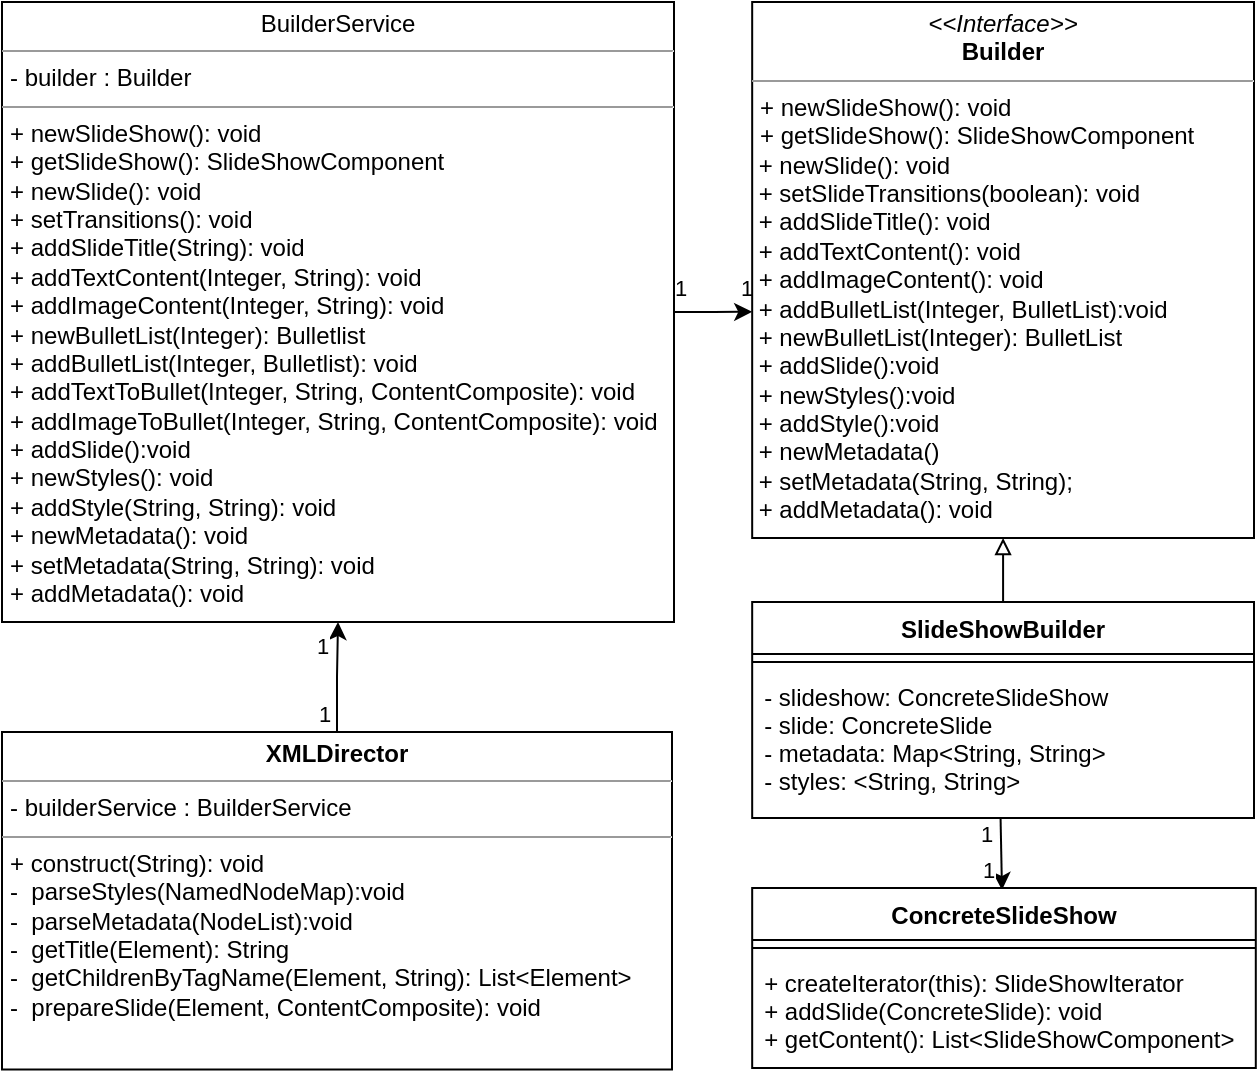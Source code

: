 <mxfile version="20.5.1" type="device"><diagram id="4BseR-UG30g4ZsqEjv51" name="Page-1"><mxGraphModel dx="1725" dy="849" grid="1" gridSize="10" guides="1" tooltips="1" connect="1" arrows="1" fold="1" page="1" pageScale="1" pageWidth="1654" pageHeight="2336" math="0" shadow="0"><root><mxCell id="0"/><mxCell id="1" parent="0"/><mxCell id="msPZg-iIy5u1eYDcZWjB-17" style="edgeStyle=orthogonalEdgeStyle;rounded=0;orthogonalLoop=1;jettySize=auto;html=1;entryX=0;entryY=0.578;entryDx=0;entryDy=0;entryPerimeter=0;" edge="1" parent="1" source="msPZg-iIy5u1eYDcZWjB-1" target="msPZg-iIy5u1eYDcZWjB-7"><mxGeometry relative="1" as="geometry"/></mxCell><mxCell id="msPZg-iIy5u1eYDcZWjB-20" value="1" style="edgeLabel;html=1;align=center;verticalAlign=middle;resizable=0;points=[];" vertex="1" connectable="0" parent="msPZg-iIy5u1eYDcZWjB-17"><mxGeometry x="-0.86" relative="1" as="geometry"><mxPoint y="-12" as="offset"/></mxGeometry></mxCell><mxCell id="msPZg-iIy5u1eYDcZWjB-21" value="1" style="edgeLabel;html=1;align=center;verticalAlign=middle;resizable=0;points=[];" vertex="1" connectable="0" parent="msPZg-iIy5u1eYDcZWjB-17"><mxGeometry x="0.423" relative="1" as="geometry"><mxPoint x="8" y="-12" as="offset"/></mxGeometry></mxCell><mxCell id="msPZg-iIy5u1eYDcZWjB-1" value="&lt;p style=&quot;margin:0px;margin-top:4px;text-align:center;&quot;&gt;BuilderService&lt;/p&gt;&lt;hr size=&quot;1&quot;&gt;&lt;p style=&quot;margin:0px;margin-left:4px;&quot;&gt;- builder : Builder&lt;/p&gt;&lt;hr size=&quot;1&quot;&gt;&lt;p style=&quot;margin:0px;margin-left:4px;&quot;&gt;&lt;span style=&quot;background-color: initial;&quot;&gt;+ newSlideShow(): void&lt;/span&gt;&lt;br&gt;&lt;/p&gt;&lt;p style=&quot;margin: 0px 0px 0px 4px;&quot;&gt;+ getSlideShow(): SlideShowComponent&lt;br&gt;&lt;/p&gt;&lt;p style=&quot;margin: 0px 0px 0px 4px;&quot;&gt;&lt;span style=&quot;background-color: initial;&quot;&gt;+ newSlide(): void&lt;/span&gt;&lt;/p&gt;&lt;p style=&quot;margin: 0px 0px 0px 4px;&quot;&gt;&lt;span style=&quot;background-color: initial;&quot;&gt;+ setTransitions(): void&lt;/span&gt;&lt;/p&gt;&lt;p style=&quot;margin: 0px 0px 0px 4px;&quot;&gt;&lt;span style=&quot;background-color: initial;&quot;&gt;+ addSlideTitle(String): void&lt;/span&gt;&lt;/p&gt;&lt;p style=&quot;margin: 0px 0px 0px 4px;&quot;&gt;&lt;span style=&quot;background-color: initial;&quot;&gt;+ addTextContent(Integer, String): void&lt;/span&gt;&lt;/p&gt;&lt;p style=&quot;margin: 0px 0px 0px 4px;&quot;&gt;+ addImageContent(Integer, String): void&lt;span style=&quot;background-color: initial;&quot;&gt;&lt;br&gt;&lt;/span&gt;&lt;/p&gt;&lt;p style=&quot;margin: 0px 0px 0px 4px;&quot;&gt;&lt;span style=&quot;background-color: initial;&quot;&gt;+ newBulletList(Integer): Bulletlist&lt;/span&gt;&lt;/p&gt;&lt;p style=&quot;margin: 0px 0px 0px 4px;&quot;&gt;&lt;span style=&quot;background-color: initial;&quot;&gt;+ addBulletList(Integer, Bulletlist): void&lt;/span&gt;&lt;/p&gt;&lt;p style=&quot;margin: 0px 0px 0px 4px;&quot;&gt;&lt;span style=&quot;background-color: initial;&quot;&gt;+ addTextToBullet(Integer, String, ContentComposite): void&lt;/span&gt;&lt;/p&gt;&lt;p style=&quot;margin: 0px 0px 0px 4px;&quot;&gt;&lt;span style=&quot;background-color: initial;&quot;&gt;+ addImageToBullet(Integer, String, ContentComposite): void&lt;/span&gt;&lt;/p&gt;&lt;p style=&quot;margin: 0px 0px 0px 4px;&quot;&gt;&lt;span style=&quot;background-color: initial;&quot;&gt;+ addSlide():void&lt;/span&gt;&lt;br&gt;&lt;/p&gt;&lt;p style=&quot;margin: 0px 0px 0px 4px;&quot;&gt;&lt;span style=&quot;background-color: initial;&quot;&gt;+ newStyles(): void&lt;/span&gt;&lt;/p&gt;&lt;p style=&quot;margin: 0px 0px 0px 4px;&quot;&gt;&lt;span style=&quot;background-color: initial;&quot;&gt;+ addStyle(String, String): void&lt;/span&gt;&lt;/p&gt;&lt;p style=&quot;margin: 0px 0px 0px 4px;&quot;&gt;&lt;span style=&quot;background-color: initial;&quot;&gt;+ newMetadata(): void&lt;/span&gt;&lt;/p&gt;&lt;p style=&quot;margin: 0px 0px 0px 4px;&quot;&gt;&lt;span style=&quot;background-color: initial;&quot;&gt;+ setMetadata(String, String): void&lt;/span&gt;&lt;/p&gt;&lt;p style=&quot;margin: 0px 0px 0px 4px;&quot;&gt;&lt;span style=&quot;background-color: initial;&quot;&gt;+ addMetadata(): void&lt;/span&gt;&lt;/p&gt;&lt;p style=&quot;margin: 0px 0px 0px 4px;&quot;&gt;&lt;br&gt;&lt;/p&gt;" style="verticalAlign=top;align=left;overflow=fill;fontSize=12;fontFamily=Helvetica;html=1;" vertex="1" parent="1"><mxGeometry x="400" y="197" width="336" height="310" as="geometry"/></mxCell><mxCell id="msPZg-iIy5u1eYDcZWjB-16" style="edgeStyle=orthogonalEdgeStyle;rounded=0;orthogonalLoop=1;jettySize=auto;html=1;entryX=0.5;entryY=1;entryDx=0;entryDy=0;" edge="1" parent="1" source="msPZg-iIy5u1eYDcZWjB-2" target="msPZg-iIy5u1eYDcZWjB-1"><mxGeometry relative="1" as="geometry"/></mxCell><mxCell id="msPZg-iIy5u1eYDcZWjB-18" value="1" style="edgeLabel;html=1;align=center;verticalAlign=middle;resizable=0;points=[];" vertex="1" connectable="0" parent="msPZg-iIy5u1eYDcZWjB-16"><mxGeometry x="-0.714" relative="1" as="geometry"><mxPoint x="-7" y="-1" as="offset"/></mxGeometry></mxCell><mxCell id="msPZg-iIy5u1eYDcZWjB-19" value="1" style="edgeLabel;html=1;align=center;verticalAlign=middle;resizable=0;points=[];" vertex="1" connectable="0" parent="msPZg-iIy5u1eYDcZWjB-16"><mxGeometry x="0.549" y="1" relative="1" as="geometry"><mxPoint x="-7" y="-1" as="offset"/></mxGeometry></mxCell><mxCell id="msPZg-iIy5u1eYDcZWjB-2" value="&lt;p style=&quot;margin:0px;margin-top:4px;text-align:center;&quot;&gt;&lt;b style=&quot;background-color: initial;&quot;&gt;XMLDirector&lt;/b&gt;&lt;br&gt;&lt;/p&gt;&lt;hr size=&quot;1&quot;&gt;&lt;p style=&quot;margin:0px;margin-left:4px;&quot;&gt;- builderService : BuilderService&lt;/p&gt;&lt;hr size=&quot;1&quot;&gt;&lt;p style=&quot;margin:0px;margin-left:4px;&quot;&gt;&lt;span style=&quot;background-color: initial;&quot;&gt;+ construct(String): void&lt;br&gt;&lt;/span&gt;&lt;/p&gt;&lt;p style=&quot;margin:0px;margin-left:4px;&quot;&gt;&lt;span style=&quot;background-color: initial;&quot;&gt;-&amp;nbsp; parseStyles(NamedNodeMap):void&lt;/span&gt;&lt;/p&gt;&lt;p style=&quot;margin:0px;margin-left:4px;&quot;&gt;&lt;span style=&quot;background-color: initial;&quot;&gt;-&amp;nbsp; parseMetadata(NodeList):void&lt;/span&gt;&lt;/p&gt;&lt;p style=&quot;margin:0px;margin-left:4px;&quot;&gt;&lt;span style=&quot;background-color: initial;&quot;&gt;-&amp;nbsp; getTitle(Element): String&lt;/span&gt;&lt;/p&gt;&lt;p style=&quot;margin:0px;margin-left:4px;&quot;&gt;-&amp;nbsp; getChildrenByTagName(Element, String): List&amp;lt;Element&amp;gt;&lt;/p&gt;&lt;p style=&quot;margin:0px;margin-left:4px;&quot;&gt;-&amp;nbsp; prepareSlide(Element, ContentComposite): void&lt;/p&gt;" style="verticalAlign=top;align=left;overflow=fill;fontSize=12;fontFamily=Helvetica;html=1;" vertex="1" parent="1"><mxGeometry x="400" y="562" width="335" height="168.75" as="geometry"/></mxCell><mxCell id="msPZg-iIy5u1eYDcZWjB-7" value="&lt;p style=&quot;margin:0px;margin-top:4px;text-align:center;&quot;&gt;&lt;i&gt;&amp;lt;&amp;lt;Interface&amp;gt;&amp;gt;&lt;/i&gt;&lt;br&gt;&lt;b&gt;Builder&lt;/b&gt;&lt;/p&gt;&lt;hr size=&quot;1&quot;&gt;&lt;p style=&quot;margin:0px;margin-left:4px;&quot;&gt;+ newSlideShow(): void&lt;/p&gt;&lt;p style=&quot;margin: 0px 0px 0px 4px;&quot;&gt;+ getSlideShow(): SlideShowComponent&lt;br&gt;&lt;/p&gt;&lt;div&gt;&amp;nbsp;+ newSlide(): void&lt;/div&gt;&lt;div&gt;&amp;nbsp;+ setSlideTransitions(boolean): void&lt;/div&gt;&lt;div&gt;&amp;nbsp;+ addSlideTitle(): void&lt;/div&gt;&lt;div&gt;&amp;nbsp;+ addTextContent(): void&lt;/div&gt;&lt;div&gt;&amp;nbsp;+ addImageContent(): void&lt;/div&gt;&lt;div&gt;&amp;nbsp;+ addBulletList(Integer, BulletList):void&lt;/div&gt;&lt;div&gt;&amp;nbsp;+ newBulletList(Integer): BulletList&lt;/div&gt;&lt;div&gt;&amp;nbsp;+ addSlide():void&lt;/div&gt;&lt;div&gt;&amp;nbsp;+ newStyles():void&lt;/div&gt;&lt;div&gt;&amp;nbsp;+ addStyle():void&lt;/div&gt;&lt;div&gt;&amp;nbsp;+ newMetadata()&lt;/div&gt;&lt;div&gt;&amp;nbsp;+ setMetadata(String, String);&lt;/div&gt;&lt;div&gt;&amp;nbsp;+ addMetadata(): void&lt;/div&gt;" style="verticalAlign=top;align=left;overflow=fill;fontSize=12;fontFamily=Helvetica;html=1;" vertex="1" parent="1"><mxGeometry x="775.09" y="197" width="250.91" height="268" as="geometry"/></mxCell><mxCell id="msPZg-iIy5u1eYDcZWjB-8" style="edgeStyle=orthogonalEdgeStyle;rounded=0;orthogonalLoop=1;jettySize=auto;html=1;entryX=0.5;entryY=1;entryDx=0;entryDy=0;endArrow=block;endFill=0;exitX=0.5;exitY=0;exitDx=0;exitDy=0;" edge="1" parent="1" source="msPZg-iIy5u1eYDcZWjB-9" target="msPZg-iIy5u1eYDcZWjB-7"><mxGeometry relative="1" as="geometry"><mxPoint x="948" y="510" as="sourcePoint"/><Array as="points"/></mxGeometry></mxCell><mxCell id="msPZg-iIy5u1eYDcZWjB-9" value="SlideShowBuilder" style="swimlane;fontStyle=1;align=center;verticalAlign=top;childLayout=stackLayout;horizontal=1;startSize=26;horizontalStack=0;resizeParent=1;resizeParentMax=0;resizeLast=0;collapsible=1;marginBottom=0;" vertex="1" parent="1"><mxGeometry x="775.09" y="497" width="250.91" height="108" as="geometry"/></mxCell><mxCell id="msPZg-iIy5u1eYDcZWjB-10" value="" style="line;strokeWidth=1;fillColor=none;align=left;verticalAlign=middle;spacingTop=-1;spacingLeft=3;spacingRight=3;rotatable=0;labelPosition=right;points=[];portConstraint=eastwest;strokeColor=inherit;" vertex="1" parent="msPZg-iIy5u1eYDcZWjB-9"><mxGeometry y="26" width="250.91" height="8" as="geometry"/></mxCell><mxCell id="msPZg-iIy5u1eYDcZWjB-11" value="- slideshow: ConcreteSlideShow&#10;- slide: ConcreteSlide&#10;- metadata: Map&lt;String, String&gt;&#10;- styles: &lt;String, String&gt;" style="text;strokeColor=none;fillColor=none;align=left;verticalAlign=top;spacingLeft=4;spacingRight=4;overflow=hidden;rotatable=0;points=[[0,0.5],[1,0.5]];portConstraint=eastwest;" vertex="1" parent="msPZg-iIy5u1eYDcZWjB-9"><mxGeometry y="34" width="250.91" height="74" as="geometry"/></mxCell><mxCell id="msPZg-iIy5u1eYDcZWjB-12" style="edgeStyle=orthogonalEdgeStyle;rounded=0;orthogonalLoop=1;jettySize=auto;html=1;endArrow=none;endFill=0;startArrow=classic;startFill=1;entryX=0.495;entryY=1.007;entryDx=0;entryDy=0;exitX=0.5;exitY=0;exitDx=0;exitDy=0;entryPerimeter=0;" edge="1" parent="1" target="msPZg-iIy5u1eYDcZWjB-11"><mxGeometry relative="1" as="geometry"><mxPoint x="899.995" y="641" as="sourcePoint"/><mxPoint x="1013" y="330" as="targetPoint"/><Array as="points"/></mxGeometry></mxCell><mxCell id="msPZg-iIy5u1eYDcZWjB-13" value="1" style="edgeLabel;html=1;align=center;verticalAlign=middle;resizable=0;points=[];" vertex="1" connectable="0" parent="msPZg-iIy5u1eYDcZWjB-12"><mxGeometry x="0.259" y="-1" relative="1" as="geometry"><mxPoint x="-9" y="-6" as="offset"/></mxGeometry></mxCell><mxCell id="msPZg-iIy5u1eYDcZWjB-14" value="1" style="edgeLabel;html=1;align=center;verticalAlign=middle;resizable=0;points=[];" vertex="1" connectable="0" parent="msPZg-iIy5u1eYDcZWjB-12"><mxGeometry x="-0.807" y="-3" relative="1" as="geometry"><mxPoint x="-10" y="-7" as="offset"/></mxGeometry></mxCell><mxCell id="msPZg-iIy5u1eYDcZWjB-22" value="ConcreteSlideShow" style="swimlane;fontStyle=1;align=center;verticalAlign=top;childLayout=stackLayout;horizontal=1;startSize=26;horizontalStack=0;resizeParent=1;resizeParentMax=0;resizeLast=0;collapsible=1;marginBottom=0;" vertex="1" parent="1"><mxGeometry x="775.09" y="640" width="251.81" height="90" as="geometry"><mxRectangle x="860" y="859" width="150" height="30" as="alternateBounds"/></mxGeometry></mxCell><mxCell id="msPZg-iIy5u1eYDcZWjB-23" value="" style="line;strokeWidth=1;fillColor=none;align=left;verticalAlign=middle;spacingTop=-1;spacingLeft=3;spacingRight=3;rotatable=0;labelPosition=right;points=[];portConstraint=eastwest;strokeColor=inherit;" vertex="1" parent="msPZg-iIy5u1eYDcZWjB-22"><mxGeometry y="26" width="251.81" height="8" as="geometry"/></mxCell><mxCell id="msPZg-iIy5u1eYDcZWjB-24" value="+ createIterator(this): SlideShowIterator&#10;+ addSlide(ConcreteSlide): void&#10;+ getContent(): List&lt;SlideShowComponent&gt; " style="text;strokeColor=none;fillColor=none;align=left;verticalAlign=top;spacingLeft=4;spacingRight=4;overflow=hidden;rotatable=0;points=[[0,0.5],[1,0.5]];portConstraint=eastwest;" vertex="1" parent="msPZg-iIy5u1eYDcZWjB-22"><mxGeometry y="34" width="251.81" height="56" as="geometry"/></mxCell></root></mxGraphModel></diagram></mxfile>